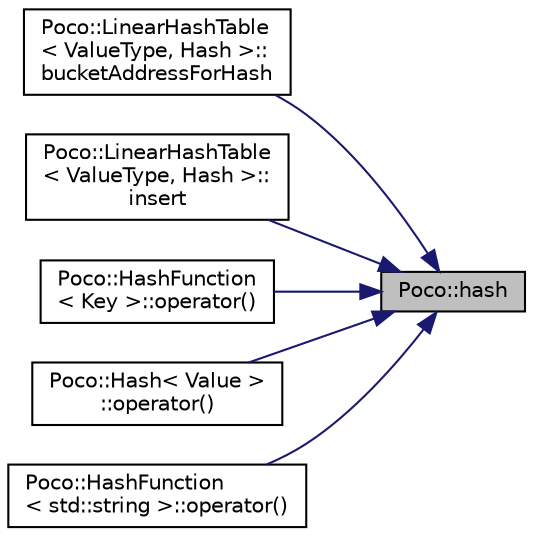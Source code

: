 digraph "Poco::hash"
{
 // LATEX_PDF_SIZE
  edge [fontname="Helvetica",fontsize="10",labelfontname="Helvetica",labelfontsize="10"];
  node [fontname="Helvetica",fontsize="10",shape=record];
  rankdir="RL";
  Node1 [label="Poco::hash",height=0.2,width=0.4,color="black", fillcolor="grey75", style="filled", fontcolor="black",tooltip=" "];
  Node1 -> Node2 [dir="back",color="midnightblue",fontsize="10",style="solid",fontname="Helvetica"];
  Node2 [label="Poco::LinearHashTable\l\< ValueType, Hash \>::\lbucketAddressForHash",height=0.2,width=0.4,color="black", fillcolor="white", style="filled",URL="$classPoco_1_1LinearHashTable.html#a5f52926288cc59d57af5755978c2a150",tooltip=" "];
  Node1 -> Node3 [dir="back",color="midnightblue",fontsize="10",style="solid",fontname="Helvetica"];
  Node3 [label="Poco::LinearHashTable\l\< ValueType, Hash \>::\linsert",height=0.2,width=0.4,color="black", fillcolor="white", style="filled",URL="$classPoco_1_1LinearHashTable.html#af6c6f671ba26146e8585a3a58a887859",tooltip=" "];
  Node1 -> Node4 [dir="back",color="midnightblue",fontsize="10",style="solid",fontname="Helvetica"];
  Node4 [label="Poco::HashFunction\l\< Key \>::operator()",height=0.2,width=0.4,color="black", fillcolor="white", style="filled",URL="$structPoco_1_1HashFunction.html#ab0e8050bbac3a4284220e3028e478760",tooltip="Returns the hash value for the given key."];
  Node1 -> Node5 [dir="back",color="midnightblue",fontsize="10",style="solid",fontname="Helvetica"];
  Node5 [label="Poco::Hash\< Value \>\l::operator()",height=0.2,width=0.4,color="black", fillcolor="white", style="filled",URL="$structPoco_1_1Hash.html#a189dcfc78ecb26613897d7dab50e1589",tooltip="Returns the hash for the given value."];
  Node1 -> Node6 [dir="back",color="midnightblue",fontsize="10",style="solid",fontname="Helvetica"];
  Node6 [label="Poco::HashFunction\l\< std::string \>::operator()",height=0.2,width=0.4,color="black", fillcolor="white", style="filled",URL="$structPoco_1_1HashFunction_3_01std_1_1string_01_4.html#a921c64e696953e9196097faa2ce4373e",tooltip="Returns the hash value for the given key."];
}
